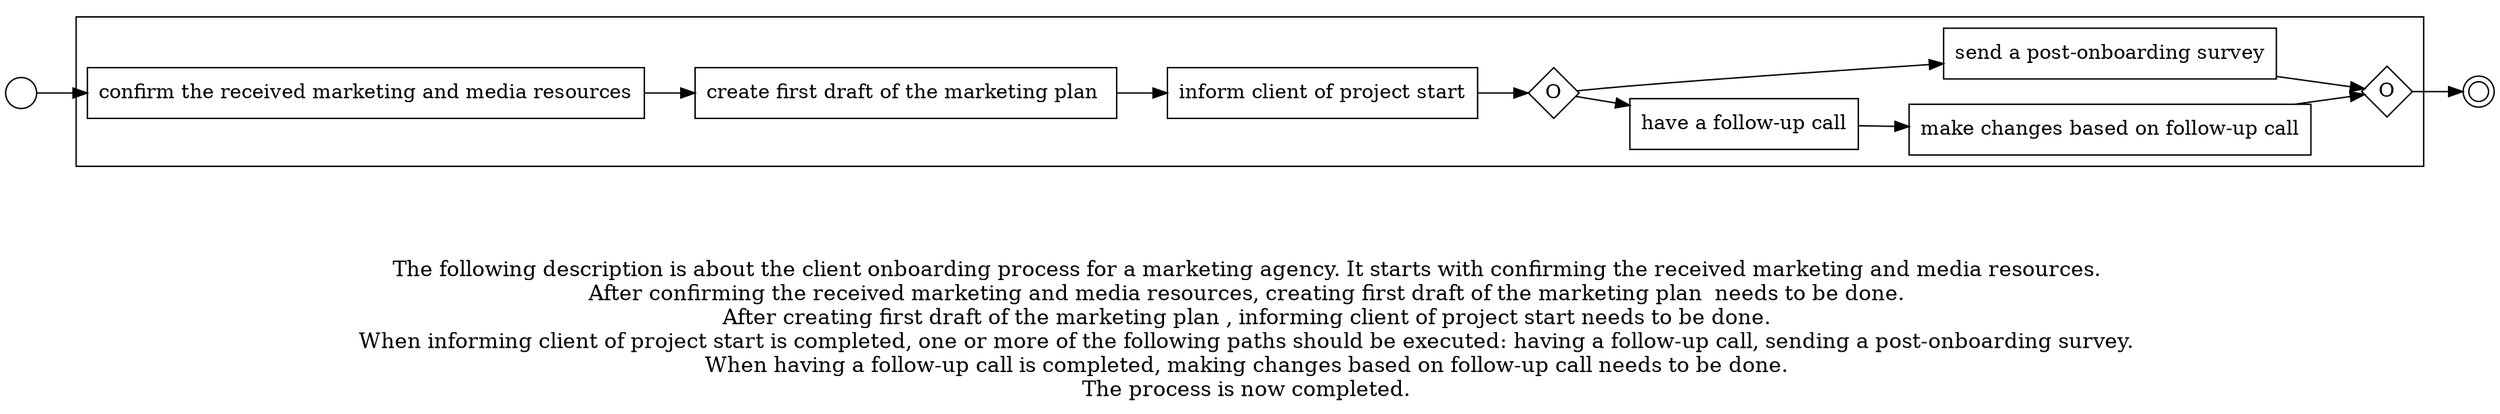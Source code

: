 digraph client_onboarding_process_for_a_marketing_agency_34 {
	graph [rankdir=LR]
	START_NODE [label="" shape=circle width=0.3]
	subgraph CLUSTER_0 {
		"confirm the received marketing and media resources" [shape=box]
		"create first draft of the marketing plan " [shape=box]
		"confirm the received marketing and media resources" -> "create first draft of the marketing plan "
		"inform client of project start" [shape=box]
		"create first draft of the marketing plan " -> "inform client of project start"
		"OR_SPLIT--5. Four weeks into the project_61UF" [label=O fixedsize=true shape=diamond width=0.5]
		"inform client of project start" -> "OR_SPLIT--5. Four weeks into the project_61UF"
		"have a follow-up call" [shape=box]
		"OR_SPLIT--5. Four weeks into the project_61UF" -> "have a follow-up call"
		"send a post-onboarding survey" [shape=box]
		"OR_SPLIT--5. Four weeks into the project_61UF" -> "send a post-onboarding survey"
		"make changes based on follow-up call" [shape=box]
		"have a follow-up call" -> "make changes based on follow-up call"
		"OR_JOIN--5. Four weeks into the project_61UF" [label=O fixedsize=true shape=diamond width=0.5]
		"make changes based on follow-up call" -> "OR_JOIN--5. Four weeks into the project_61UF"
		"send a post-onboarding survey" -> "OR_JOIN--5. Four weeks into the project_61UF"
	}
	START_NODE -> "confirm the received marketing and media resources"
	END_NODE [label="" shape=doublecircle width=0.2]
	"OR_JOIN--5. Four weeks into the project_61UF" -> END_NODE
	fontsize=15 label="\n\n
The following description is about the client onboarding process for a marketing agency. It starts with confirming the received marketing and media resources. 
After confirming the received marketing and media resources, creating first draft of the marketing plan  needs to be done. 
After creating first draft of the marketing plan , informing client of project start needs to be done. 
When informing client of project start is completed, one or more of the following paths should be executed: having a follow-up call, sending a post-onboarding survey. 
When having a follow-up call is completed, making changes based on follow-up call needs to be done. 
The process is now completed. 
"
}
